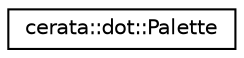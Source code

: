 digraph "Graphical Class Hierarchy"
{
 // LATEX_PDF_SIZE
  edge [fontname="Helvetica",fontsize="10",labelfontname="Helvetica",labelfontsize="10"];
  node [fontname="Helvetica",fontsize="10",shape=record];
  rankdir="LR";
  Node0 [label="cerata::dot::Palette",height=0.2,width=0.4,color="black", fillcolor="white", style="filled",URL="$structcerata_1_1dot_1_1_palette.html",tooltip="A color Palette."];
}
